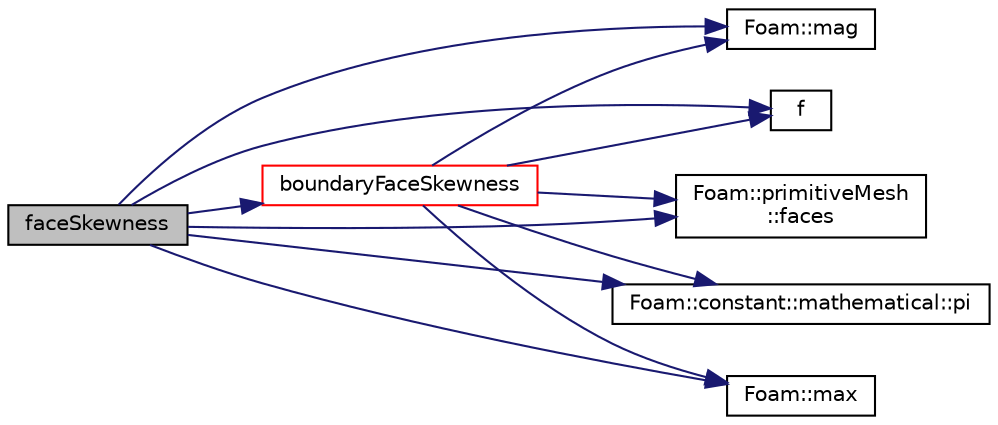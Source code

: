 digraph "faceSkewness"
{
  bgcolor="transparent";
  edge [fontname="Helvetica",fontsize="10",labelfontname="Helvetica",labelfontsize="10"];
  node [fontname="Helvetica",fontsize="10",shape=record];
  rankdir="LR";
  Node1 [label="faceSkewness",height=0.2,width=0.4,color="black", fillcolor="grey75", style="filled", fontcolor="black"];
  Node1 -> Node2 [color="midnightblue",fontsize="10",style="solid",fontname="Helvetica"];
  Node2 [label="boundaryFaceSkewness",height=0.2,width=0.4,color="red",URL="$a01976.html#adb50ddf90d75ce9d64beafa16e1ccf02",tooltip="Skewness of single boundary face. "];
  Node2 -> Node3 [color="midnightblue",fontsize="10",style="solid",fontname="Helvetica"];
  Node3 [label="Foam::mag",height=0.2,width=0.4,color="black",URL="$a10742.html#a929da2a3fdcf3dacbbe0487d3a330dae"];
  Node2 -> Node4 [color="midnightblue",fontsize="10",style="solid",fontname="Helvetica"];
  Node4 [label="f",height=0.2,width=0.4,color="black",URL="$a03932.html#a888be93833ac7a23170555c69c690288"];
  Node2 -> Node5 [color="midnightblue",fontsize="10",style="solid",fontname="Helvetica"];
  Node5 [label="Foam::primitiveMesh\l::faces",height=0.2,width=0.4,color="black",URL="$a01974.html#a23ca4b0f5e216674cd6bdd98aa90563e",tooltip="Return faces. "];
  Node2 -> Node6 [color="midnightblue",fontsize="10",style="solid",fontname="Helvetica"];
  Node6 [label="Foam::constant::mathematical::pi",height=0.2,width=0.4,color="black",URL="$a10754.html#a731b8788a4c01586c35266c7ca4fed04"];
  Node2 -> Node7 [color="midnightblue",fontsize="10",style="solid",fontname="Helvetica"];
  Node7 [label="Foam::max",height=0.2,width=0.4,color="black",URL="$a10742.html#ac993e906cf2774ae77e666bc24e81733"];
  Node1 -> Node4 [color="midnightblue",fontsize="10",style="solid",fontname="Helvetica"];
  Node1 -> Node5 [color="midnightblue",fontsize="10",style="solid",fontname="Helvetica"];
  Node1 -> Node3 [color="midnightblue",fontsize="10",style="solid",fontname="Helvetica"];
  Node1 -> Node7 [color="midnightblue",fontsize="10",style="solid",fontname="Helvetica"];
  Node1 -> Node6 [color="midnightblue",fontsize="10",style="solid",fontname="Helvetica"];
}
